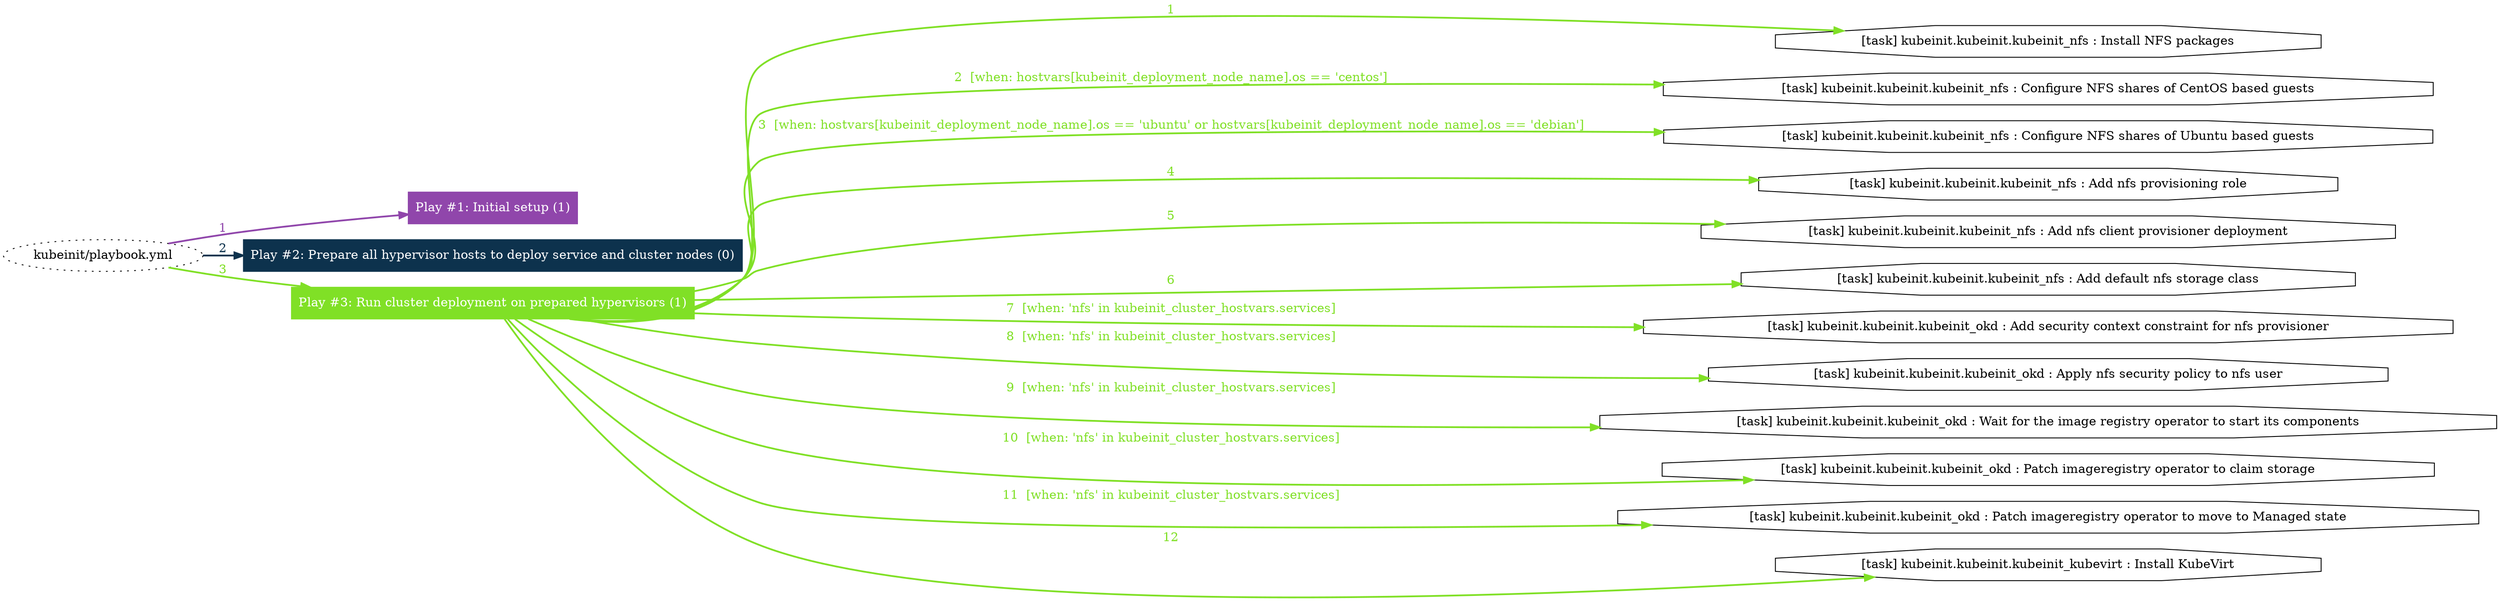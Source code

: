 digraph "kubeinit/playbook.yml "{
	graph [concentrate=true ordering=in rankdir=LR ratio=fill]
	edge [esep=5 sep=10]
	"kubeinit/playbook.yml" [id=root_node style=dotted]
	subgraph "Play #1: Initial setup (1) "{
		"Play #1: Initial setup (1)" [color="#9046ab" fontcolor="#ffffff" id="play_a59cf165-9867-47ab-a406-b14f6a52d4bf" shape=box style=filled tooltip=localhost]
		"kubeinit/playbook.yml" -> "Play #1: Initial setup (1)" [label=1 color="#9046ab" fontcolor="#9046ab" id="edge_952dd473-1dcc-4556-a9f9-84913e3e3910" style=bold]
	}
	subgraph "Play #2: Prepare all hypervisor hosts to deploy service and cluster nodes (0) "{
		"Play #2: Prepare all hypervisor hosts to deploy service and cluster nodes (0)" [color="#0d324d" fontcolor="#ffffff" id="play_6a2ca42c-8190-43b9-9d77-bb72062ecfa3" shape=box style=filled tooltip=""]
		"kubeinit/playbook.yml" -> "Play #2: Prepare all hypervisor hosts to deploy service and cluster nodes (0)" [label=2 color="#0d324d" fontcolor="#0d324d" id="edge_60d44f1b-3bcd-4e4d-8dbb-b7f92e13725a" style=bold]
	}
	subgraph "Play #3: Run cluster deployment on prepared hypervisors (1) "{
		"Play #3: Run cluster deployment on prepared hypervisors (1)" [color="#80e026" fontcolor="#ffffff" id="play_93e497df-ce41-4d32-8e0a-171b35cb3457" shape=box style=filled tooltip=localhost]
		"kubeinit/playbook.yml" -> "Play #3: Run cluster deployment on prepared hypervisors (1)" [label=3 color="#80e026" fontcolor="#80e026" id="edge_226dc525-3134-49f4-a4c6-01b58b6a91d7" style=bold]
		"task_d5708bc9-f350-4735-89cb-5eb09886e068" [label="[task] kubeinit.kubeinit.kubeinit_nfs : Install NFS packages" id="task_d5708bc9-f350-4735-89cb-5eb09886e068" shape=octagon tooltip="[task] kubeinit.kubeinit.kubeinit_nfs : Install NFS packages"]
		"Play #3: Run cluster deployment on prepared hypervisors (1)" -> "task_d5708bc9-f350-4735-89cb-5eb09886e068" [label=1 color="#80e026" fontcolor="#80e026" id="edge_c2596d92-d2ea-4876-a126-15d0d5288f19" style=bold]
		"task_b1c277c7-a7fc-404f-b716-432e38083ccf" [label="[task] kubeinit.kubeinit.kubeinit_nfs : Configure NFS shares of CentOS based guests" id="task_b1c277c7-a7fc-404f-b716-432e38083ccf" shape=octagon tooltip="[task] kubeinit.kubeinit.kubeinit_nfs : Configure NFS shares of CentOS based guests"]
		"Play #3: Run cluster deployment on prepared hypervisors (1)" -> "task_b1c277c7-a7fc-404f-b716-432e38083ccf" [label="2  [when: hostvars[kubeinit_deployment_node_name].os == 'centos']" color="#80e026" fontcolor="#80e026" id="edge_9179877f-5ac8-4354-9083-977595517e34" style=bold]
		"task_7cbafb1c-6a5d-4ff8-beca-3dd3ededceec" [label="[task] kubeinit.kubeinit.kubeinit_nfs : Configure NFS shares of Ubuntu based guests" id="task_7cbafb1c-6a5d-4ff8-beca-3dd3ededceec" shape=octagon tooltip="[task] kubeinit.kubeinit.kubeinit_nfs : Configure NFS shares of Ubuntu based guests"]
		"Play #3: Run cluster deployment on prepared hypervisors (1)" -> "task_7cbafb1c-6a5d-4ff8-beca-3dd3ededceec" [label="3  [when: hostvars[kubeinit_deployment_node_name].os == 'ubuntu' or hostvars[kubeinit_deployment_node_name].os == 'debian']" color="#80e026" fontcolor="#80e026" id="edge_8e6b2564-6331-4e30-a059-c0ed03426d02" style=bold]
		"task_ca0a6287-5066-4d2b-b2b1-e0059098dd27" [label="[task] kubeinit.kubeinit.kubeinit_nfs : Add nfs provisioning role" id="task_ca0a6287-5066-4d2b-b2b1-e0059098dd27" shape=octagon tooltip="[task] kubeinit.kubeinit.kubeinit_nfs : Add nfs provisioning role"]
		"Play #3: Run cluster deployment on prepared hypervisors (1)" -> "task_ca0a6287-5066-4d2b-b2b1-e0059098dd27" [label=4 color="#80e026" fontcolor="#80e026" id="edge_95da9ae2-7cef-4120-b8fd-290c1246eb6d" style=bold]
		"task_53ec3274-69fd-4c84-b3c1-0713665d44bd" [label="[task] kubeinit.kubeinit.kubeinit_nfs : Add nfs client provisioner deployment" id="task_53ec3274-69fd-4c84-b3c1-0713665d44bd" shape=octagon tooltip="[task] kubeinit.kubeinit.kubeinit_nfs : Add nfs client provisioner deployment"]
		"Play #3: Run cluster deployment on prepared hypervisors (1)" -> "task_53ec3274-69fd-4c84-b3c1-0713665d44bd" [label=5 color="#80e026" fontcolor="#80e026" id="edge_e00c095e-a201-4be2-a86a-a27ef15deee1" style=bold]
		"task_24093bf9-88c0-429b-b6dd-f44a1d3b693c" [label="[task] kubeinit.kubeinit.kubeinit_nfs : Add default nfs storage class" id="task_24093bf9-88c0-429b-b6dd-f44a1d3b693c" shape=octagon tooltip="[task] kubeinit.kubeinit.kubeinit_nfs : Add default nfs storage class"]
		"Play #3: Run cluster deployment on prepared hypervisors (1)" -> "task_24093bf9-88c0-429b-b6dd-f44a1d3b693c" [label=6 color="#80e026" fontcolor="#80e026" id="edge_61a1a3fb-524e-4dc2-8324-a61999944e21" style=bold]
		"task_19a866c0-53b3-475a-ab4b-8330396d0e44" [label="[task] kubeinit.kubeinit.kubeinit_okd : Add security context constraint for nfs provisioner" id="task_19a866c0-53b3-475a-ab4b-8330396d0e44" shape=octagon tooltip="[task] kubeinit.kubeinit.kubeinit_okd : Add security context constraint for nfs provisioner"]
		"Play #3: Run cluster deployment on prepared hypervisors (1)" -> "task_19a866c0-53b3-475a-ab4b-8330396d0e44" [label="7  [when: 'nfs' in kubeinit_cluster_hostvars.services]" color="#80e026" fontcolor="#80e026" id="edge_5d9332d1-1d72-4bd8-b088-1a58bc08f15a" style=bold]
		"task_14cd2388-0b19-47c2-a5b4-4199215d206c" [label="[task] kubeinit.kubeinit.kubeinit_okd : Apply nfs security policy to nfs user" id="task_14cd2388-0b19-47c2-a5b4-4199215d206c" shape=octagon tooltip="[task] kubeinit.kubeinit.kubeinit_okd : Apply nfs security policy to nfs user"]
		"Play #3: Run cluster deployment on prepared hypervisors (1)" -> "task_14cd2388-0b19-47c2-a5b4-4199215d206c" [label="8  [when: 'nfs' in kubeinit_cluster_hostvars.services]" color="#80e026" fontcolor="#80e026" id="edge_01bd99d0-60cc-436b-8855-7f3cd572f5f2" style=bold]
		"task_47b8dd75-d82c-4003-afa7-236be14f887a" [label="[task] kubeinit.kubeinit.kubeinit_okd : Wait for the image registry operator to start its components" id="task_47b8dd75-d82c-4003-afa7-236be14f887a" shape=octagon tooltip="[task] kubeinit.kubeinit.kubeinit_okd : Wait for the image registry operator to start its components"]
		"Play #3: Run cluster deployment on prepared hypervisors (1)" -> "task_47b8dd75-d82c-4003-afa7-236be14f887a" [label="9  [when: 'nfs' in kubeinit_cluster_hostvars.services]" color="#80e026" fontcolor="#80e026" id="edge_67c6a023-60c0-4023-85cc-5d6acc08508e" style=bold]
		"task_881b47fc-cc34-406e-a3da-ae5b874c2822" [label="[task] kubeinit.kubeinit.kubeinit_okd : Patch imageregistry operator to claim storage" id="task_881b47fc-cc34-406e-a3da-ae5b874c2822" shape=octagon tooltip="[task] kubeinit.kubeinit.kubeinit_okd : Patch imageregistry operator to claim storage"]
		"Play #3: Run cluster deployment on prepared hypervisors (1)" -> "task_881b47fc-cc34-406e-a3da-ae5b874c2822" [label="10  [when: 'nfs' in kubeinit_cluster_hostvars.services]" color="#80e026" fontcolor="#80e026" id="edge_8423c584-85c9-4adf-977f-be92e1574d9b" style=bold]
		"task_74c1c5fd-3978-4f7e-9290-d4eb2dff31d4" [label="[task] kubeinit.kubeinit.kubeinit_okd : Patch imageregistry operator to move to Managed state" id="task_74c1c5fd-3978-4f7e-9290-d4eb2dff31d4" shape=octagon tooltip="[task] kubeinit.kubeinit.kubeinit_okd : Patch imageregistry operator to move to Managed state"]
		"Play #3: Run cluster deployment on prepared hypervisors (1)" -> "task_74c1c5fd-3978-4f7e-9290-d4eb2dff31d4" [label="11  [when: 'nfs' in kubeinit_cluster_hostvars.services]" color="#80e026" fontcolor="#80e026" id="edge_2443a113-2ffd-41d2-8ed7-0ff7bbb793b9" style=bold]
		"task_35c751fc-40e1-4380-8056-b687cccc15ce" [label="[task] kubeinit.kubeinit.kubeinit_kubevirt : Install KubeVirt" id="task_35c751fc-40e1-4380-8056-b687cccc15ce" shape=octagon tooltip="[task] kubeinit.kubeinit.kubeinit_kubevirt : Install KubeVirt"]
		"Play #3: Run cluster deployment on prepared hypervisors (1)" -> "task_35c751fc-40e1-4380-8056-b687cccc15ce" [label=12 color="#80e026" fontcolor="#80e026" id="edge_8ad1dbe9-4761-43fa-a000-1c6e583daf8f" style=bold]
	}
}
